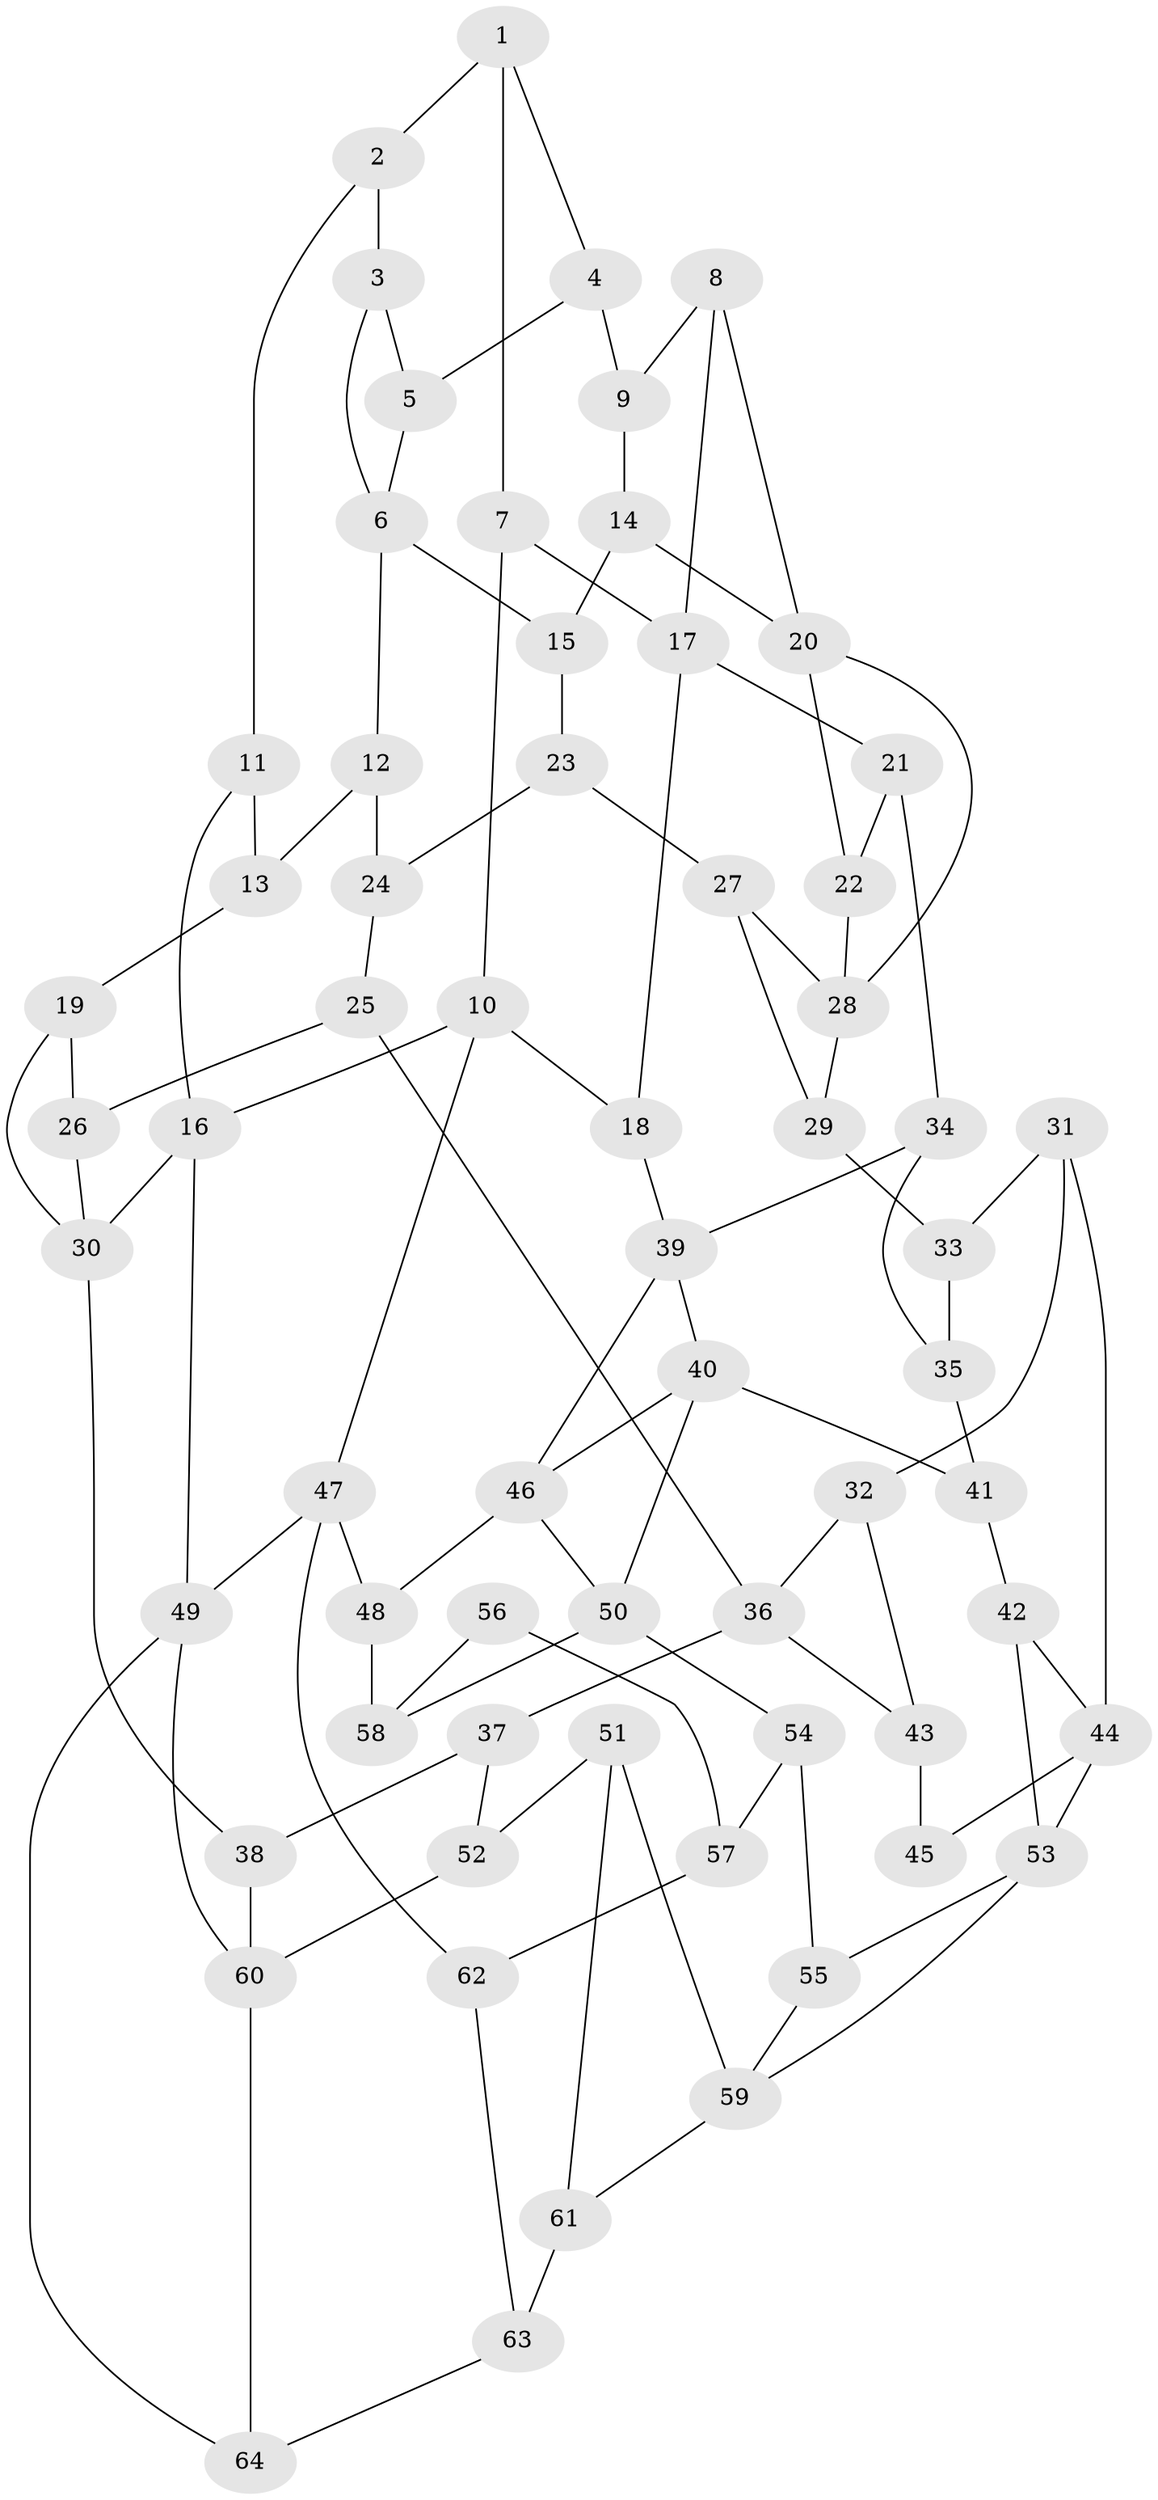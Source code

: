 // original degree distribution, {3: 0.022222222222222223, 4: 0.23333333333333334, 5: 0.5333333333333333, 6: 0.2111111111111111}
// Generated by graph-tools (version 1.1) at 2025/38/03/04/25 23:38:26]
// undirected, 64 vertices, 104 edges
graph export_dot {
  node [color=gray90,style=filled];
  1;
  2;
  3;
  4;
  5;
  6;
  7;
  8;
  9;
  10;
  11;
  12;
  13;
  14;
  15;
  16;
  17;
  18;
  19;
  20;
  21;
  22;
  23;
  24;
  25;
  26;
  27;
  28;
  29;
  30;
  31;
  32;
  33;
  34;
  35;
  36;
  37;
  38;
  39;
  40;
  41;
  42;
  43;
  44;
  45;
  46;
  47;
  48;
  49;
  50;
  51;
  52;
  53;
  54;
  55;
  56;
  57;
  58;
  59;
  60;
  61;
  62;
  63;
  64;
  1 -- 2 [weight=1.0];
  1 -- 4 [weight=1.0];
  1 -- 7 [weight=1.0];
  2 -- 3 [weight=1.0];
  2 -- 11 [weight=1.0];
  3 -- 5 [weight=1.0];
  3 -- 6 [weight=1.0];
  4 -- 5 [weight=1.0];
  4 -- 9 [weight=1.0];
  5 -- 6 [weight=1.0];
  6 -- 12 [weight=1.0];
  6 -- 15 [weight=1.0];
  7 -- 10 [weight=1.0];
  7 -- 17 [weight=1.0];
  8 -- 9 [weight=1.0];
  8 -- 17 [weight=1.0];
  8 -- 20 [weight=1.0];
  9 -- 14 [weight=1.0];
  10 -- 16 [weight=1.0];
  10 -- 18 [weight=1.0];
  10 -- 47 [weight=1.0];
  11 -- 13 [weight=1.0];
  11 -- 16 [weight=1.0];
  12 -- 13 [weight=1.0];
  12 -- 24 [weight=1.0];
  13 -- 19 [weight=2.0];
  14 -- 15 [weight=1.0];
  14 -- 20 [weight=1.0];
  15 -- 23 [weight=1.0];
  16 -- 30 [weight=1.0];
  16 -- 49 [weight=2.0];
  17 -- 18 [weight=1.0];
  17 -- 21 [weight=1.0];
  18 -- 39 [weight=1.0];
  19 -- 26 [weight=1.0];
  19 -- 30 [weight=1.0];
  20 -- 22 [weight=1.0];
  20 -- 28 [weight=1.0];
  21 -- 22 [weight=1.0];
  21 -- 34 [weight=1.0];
  22 -- 28 [weight=1.0];
  23 -- 24 [weight=1.0];
  23 -- 27 [weight=1.0];
  24 -- 25 [weight=1.0];
  25 -- 26 [weight=1.0];
  25 -- 36 [weight=1.0];
  26 -- 30 [weight=1.0];
  27 -- 28 [weight=1.0];
  27 -- 29 [weight=1.0];
  28 -- 29 [weight=1.0];
  29 -- 33 [weight=2.0];
  30 -- 38 [weight=1.0];
  31 -- 32 [weight=1.0];
  31 -- 33 [weight=1.0];
  31 -- 44 [weight=1.0];
  32 -- 36 [weight=1.0];
  32 -- 43 [weight=1.0];
  33 -- 35 [weight=1.0];
  34 -- 35 [weight=1.0];
  34 -- 39 [weight=1.0];
  35 -- 41 [weight=1.0];
  36 -- 37 [weight=1.0];
  36 -- 43 [weight=1.0];
  37 -- 38 [weight=1.0];
  37 -- 52 [weight=1.0];
  38 -- 60 [weight=1.0];
  39 -- 40 [weight=1.0];
  39 -- 46 [weight=1.0];
  40 -- 41 [weight=1.0];
  40 -- 46 [weight=1.0];
  40 -- 50 [weight=1.0];
  41 -- 42 [weight=1.0];
  42 -- 44 [weight=1.0];
  42 -- 53 [weight=1.0];
  43 -- 45 [weight=2.0];
  44 -- 45 [weight=1.0];
  44 -- 53 [weight=1.0];
  46 -- 48 [weight=1.0];
  46 -- 50 [weight=1.0];
  47 -- 48 [weight=1.0];
  47 -- 49 [weight=1.0];
  47 -- 62 [weight=1.0];
  48 -- 58 [weight=1.0];
  49 -- 60 [weight=1.0];
  49 -- 64 [weight=1.0];
  50 -- 54 [weight=1.0];
  50 -- 58 [weight=1.0];
  51 -- 52 [weight=1.0];
  51 -- 59 [weight=1.0];
  51 -- 61 [weight=1.0];
  52 -- 60 [weight=1.0];
  53 -- 55 [weight=1.0];
  53 -- 59 [weight=1.0];
  54 -- 55 [weight=1.0];
  54 -- 57 [weight=1.0];
  55 -- 59 [weight=1.0];
  56 -- 57 [weight=1.0];
  56 -- 58 [weight=2.0];
  57 -- 62 [weight=1.0];
  59 -- 61 [weight=1.0];
  60 -- 64 [weight=1.0];
  61 -- 63 [weight=2.0];
  62 -- 63 [weight=1.0];
  63 -- 64 [weight=1.0];
}
